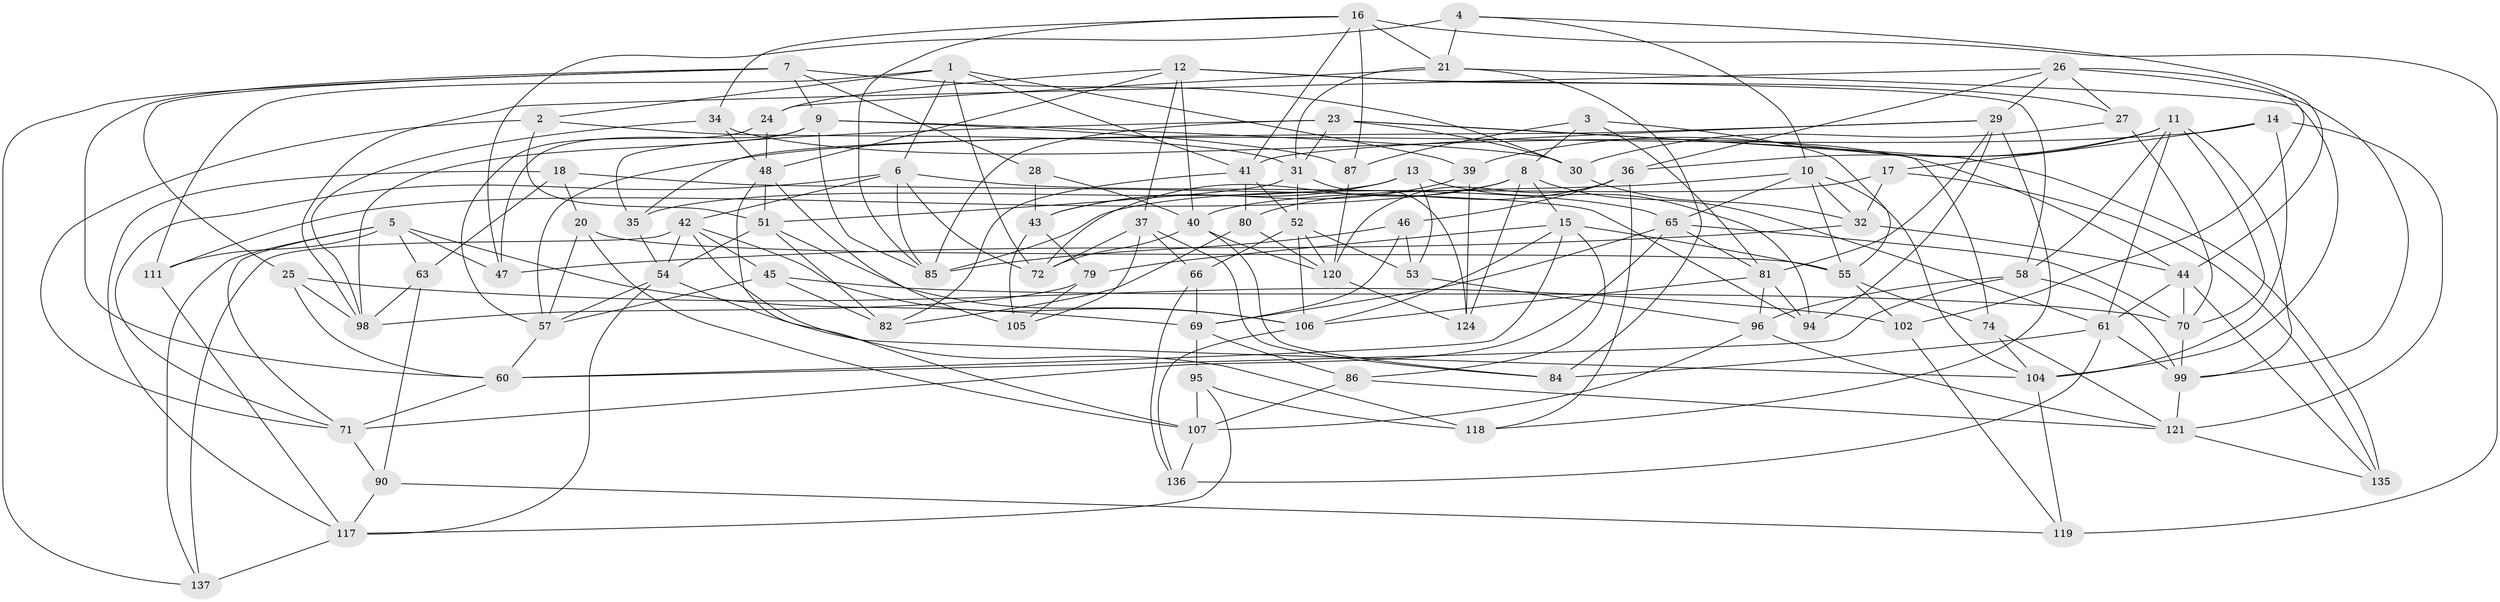// original degree distribution, {4: 1.0}
// Generated by graph-tools (version 1.1) at 2025/11/02/27/25 16:11:44]
// undirected, 90 vertices, 226 edges
graph export_dot {
graph [start="1"]
  node [color=gray90,style=filled];
  1 [super="+76"];
  2;
  3;
  4;
  5 [super="+75"];
  6 [super="+49"];
  7 [super="+67"];
  8 [super="+83"];
  9 [super="+78"];
  10 [super="+68"];
  11 [super="+38"];
  12 [super="+22"];
  13;
  14;
  15 [super="+77"];
  16 [super="+19"];
  17;
  18;
  20;
  21 [super="+103"];
  23 [super="+101"];
  24;
  25;
  26 [super="+129"];
  27;
  28;
  29 [super="+134"];
  30 [super="+33"];
  31 [super="+56"];
  32 [super="+140"];
  34;
  35;
  36 [super="+64"];
  37 [super="+91"];
  39;
  40 [super="+73"];
  41 [super="+139"];
  42 [super="+59"];
  43 [super="+50"];
  44 [super="+108"];
  45;
  46;
  47;
  48 [super="+109"];
  51 [super="+128"];
  52 [super="+89"];
  53;
  54 [super="+62"];
  55 [super="+97"];
  57 [super="+113"];
  58 [super="+125"];
  60 [super="+138"];
  61 [super="+88"];
  63;
  65 [super="+123"];
  66;
  69 [super="+100"];
  70 [super="+93"];
  71 [super="+92"];
  72 [super="+133"];
  74;
  79;
  80;
  81 [super="+114"];
  82;
  84;
  85 [super="+131"];
  86;
  87;
  90;
  94;
  95;
  96 [super="+112"];
  98 [super="+110"];
  99 [super="+115"];
  102;
  104 [super="+116"];
  105;
  106 [super="+127"];
  107 [super="+130"];
  111;
  117 [super="+122"];
  118;
  119;
  120 [super="+126"];
  121 [super="+132"];
  124;
  135;
  136;
  137;
  1 -- 111;
  1 -- 41;
  1 -- 2;
  1 -- 6;
  1 -- 39;
  1 -- 72;
  2 -- 31;
  2 -- 71;
  2 -- 51;
  3 -- 55;
  3 -- 87;
  3 -- 81;
  3 -- 8;
  4 -- 47;
  4 -- 21;
  4 -- 10;
  4 -- 44;
  5 -- 69;
  5 -- 111;
  5 -- 63;
  5 -- 137;
  5 -- 71;
  5 -- 47;
  6 -- 42;
  6 -- 85;
  6 -- 65;
  6 -- 72;
  6 -- 71;
  7 -- 137;
  7 -- 9;
  7 -- 30;
  7 -- 25;
  7 -- 28;
  7 -- 60;
  8 -- 72;
  8 -- 61;
  8 -- 111;
  8 -- 124;
  8 -- 15;
  9 -- 30;
  9 -- 87;
  9 -- 98;
  9 -- 85;
  9 -- 47;
  10 -- 32;
  10 -- 55;
  10 -- 40;
  10 -- 104;
  10 -- 65;
  11 -- 36;
  11 -- 39;
  11 -- 99;
  11 -- 58;
  11 -- 70;
  11 -- 61;
  12 -- 37;
  12 -- 27;
  12 -- 24;
  12 -- 48;
  12 -- 40;
  12 -- 58;
  13 -- 53;
  13 -- 35;
  13 -- 94;
  13 -- 43;
  14 -- 57;
  14 -- 17;
  14 -- 121;
  14 -- 104;
  15 -- 60;
  15 -- 79;
  15 -- 106;
  15 -- 86;
  15 -- 55;
  16 -- 34;
  16 -- 119;
  16 -- 41;
  16 -- 87;
  16 -- 21;
  16 -- 85;
  17 -- 32;
  17 -- 135;
  17 -- 85;
  18 -- 94;
  18 -- 63;
  18 -- 20;
  18 -- 117;
  20 -- 57;
  20 -- 55;
  20 -- 107;
  21 -- 84;
  21 -- 31;
  21 -- 24;
  21 -- 104;
  23 -- 35;
  23 -- 74;
  23 -- 31;
  23 -- 135;
  23 -- 85;
  23 -- 30;
  24 -- 48;
  24 -- 57;
  25 -- 102;
  25 -- 98;
  25 -- 60;
  26 -- 102;
  26 -- 27;
  26 -- 98;
  26 -- 36;
  26 -- 29;
  26 -- 99;
  27 -- 30;
  27 -- 70;
  28 -- 43 [weight=2];
  28 -- 40;
  29 -- 94;
  29 -- 35;
  29 -- 81;
  29 -- 41;
  29 -- 118;
  30 -- 32 [weight=2];
  31 -- 51;
  31 -- 124;
  31 -- 52;
  32 -- 44;
  32 -- 47;
  34 -- 44;
  34 -- 98;
  34 -- 48;
  35 -- 54;
  36 -- 80;
  36 -- 120;
  36 -- 118;
  36 -- 46;
  37 -- 105;
  37 -- 72 [weight=2];
  37 -- 66;
  37 -- 84;
  39 -- 124;
  39 -- 43;
  40 -- 84;
  40 -- 120;
  40 -- 72;
  41 -- 80;
  41 -- 82;
  41 -- 52;
  42 -- 118;
  42 -- 45;
  42 -- 137;
  42 -- 106;
  42 -- 54;
  43 -- 79;
  43 -- 105;
  44 -- 61;
  44 -- 70;
  44 -- 135;
  45 -- 82;
  45 -- 70;
  45 -- 57;
  46 -- 53;
  46 -- 85;
  46 -- 69;
  48 -- 107;
  48 -- 105;
  48 -- 51;
  51 -- 106;
  51 -- 82;
  51 -- 54;
  52 -- 120;
  52 -- 53;
  52 -- 66;
  52 -- 106;
  53 -- 96;
  54 -- 117;
  54 -- 57;
  54 -- 104;
  55 -- 102;
  55 -- 74;
  57 -- 60;
  58 -- 96 [weight=2];
  58 -- 99;
  58 -- 60;
  60 -- 71;
  61 -- 136;
  61 -- 99;
  61 -- 84;
  63 -- 98;
  63 -- 90;
  65 -- 70;
  65 -- 81;
  65 -- 71;
  65 -- 69;
  66 -- 136;
  66 -- 69;
  69 -- 95;
  69 -- 86;
  70 -- 99;
  71 -- 90;
  74 -- 104;
  74 -- 121;
  79 -- 105;
  79 -- 98;
  80 -- 82;
  80 -- 120;
  81 -- 94;
  81 -- 96;
  81 -- 106;
  86 -- 107;
  86 -- 121;
  87 -- 120;
  90 -- 119;
  90 -- 117;
  95 -- 118;
  95 -- 117;
  95 -- 107;
  96 -- 121;
  96 -- 107;
  99 -- 121;
  102 -- 119;
  104 -- 119;
  106 -- 136;
  107 -- 136;
  111 -- 117;
  117 -- 137;
  120 -- 124;
  121 -- 135;
}
